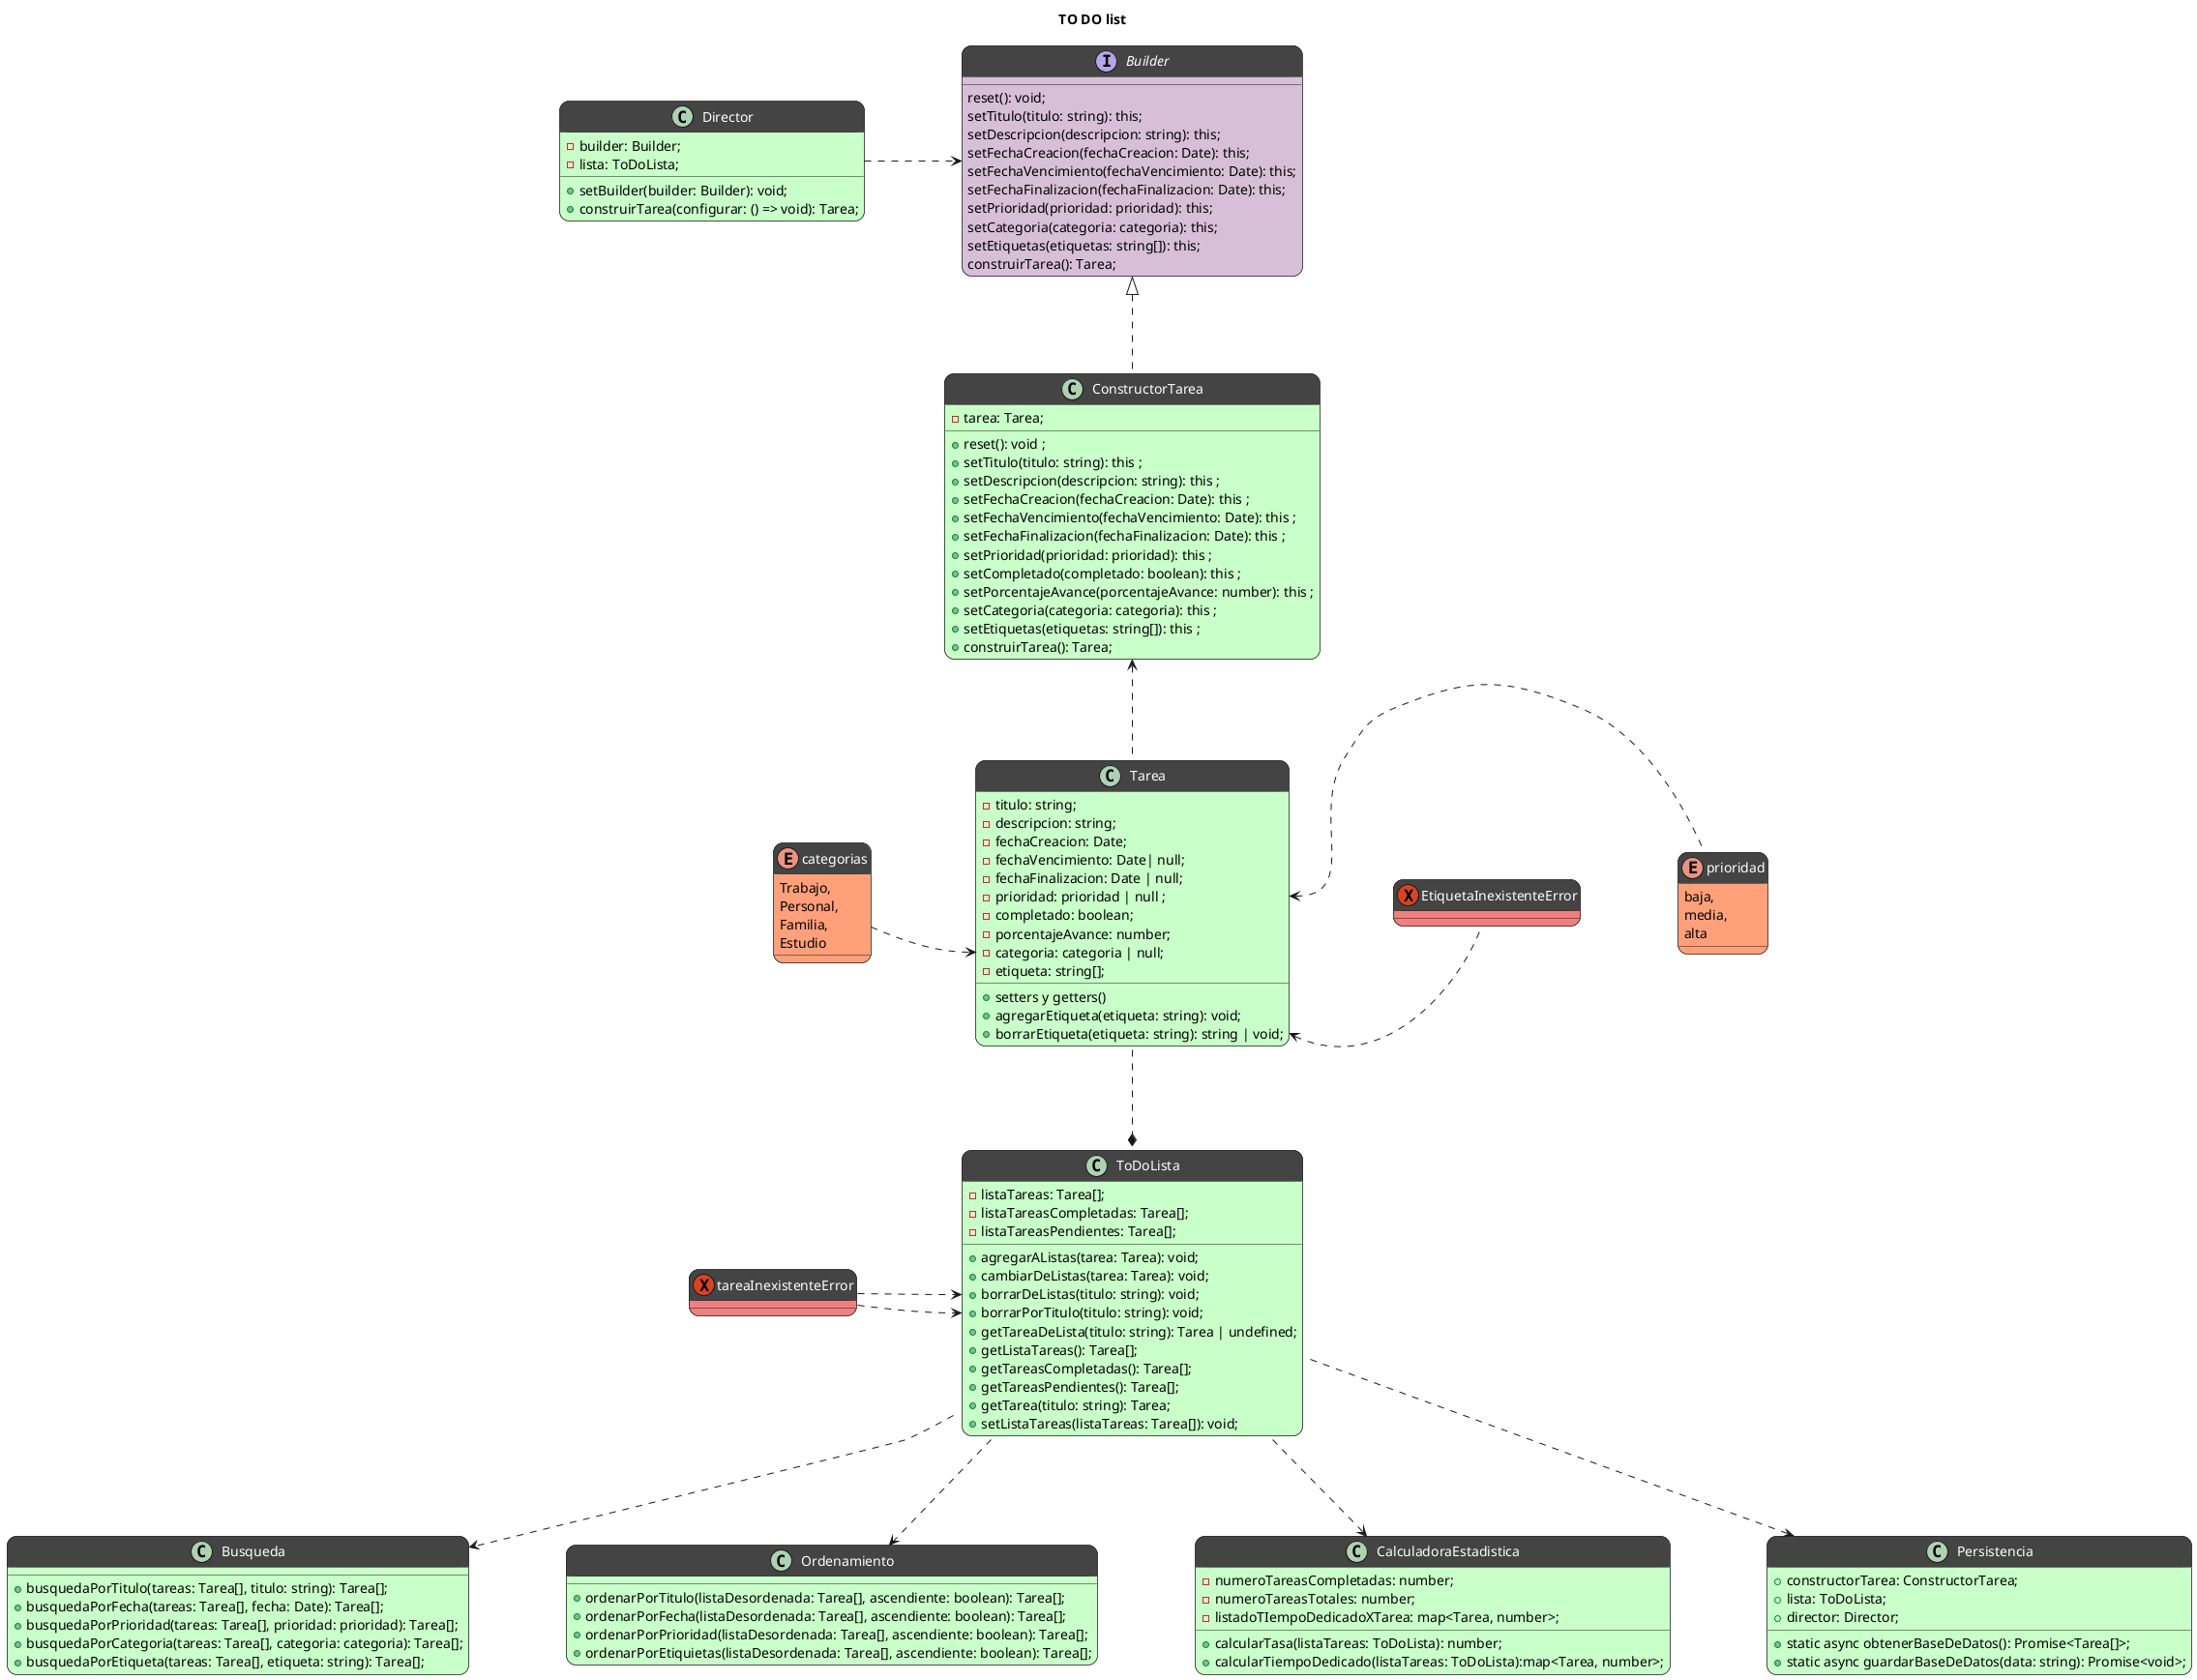 @startuml diagrama clases
title TO DO list

interface Builder #Thistle;header:444 {
    reset(): void;
    setTitulo(titulo: string): this;
    setDescripcion(descripcion: string): this;
    setFechaCreacion(fechaCreacion: Date): this;
    setFechaVencimiento(fechaVencimiento: Date): this;
    setFechaFinalizacion(fechaFinalizacion: Date): this;
    setPrioridad(prioridad: prioridad): this;
    setCategoria(categoria: categoria): this;
    setEtiquetas(etiquetas: string[]): this;
    construirTarea(): Tarea;
}

class Tarea #TECHNOLOGY;header:444{
    - titulo: string;
    - descripcion: string;
    - fechaCreacion: Date;
    - fechaVencimiento: Date| null;
    - fechaFinalizacion: Date | null;
    - prioridad: prioridad | null ;
    - completado: boolean;
    - porcentajeAvance: number;
    - categoria: categoria | null;
    - etiqueta: string[];
    + setters y getters()
    + agregarEtiqueta(etiqueta: string): void;
    + borrarEtiqueta(etiqueta: string): string | void;
}

class ConstructorTarea #TECHNOLOGY;header:444 implements Builder {
    - tarea: Tarea;
    +reset(): void ;
    +setTitulo(titulo: string): this ;
    +setDescripcion(descripcion: string): this ;
    +setFechaCreacion(fechaCreacion: Date): this ;
    +setFechaVencimiento(fechaVencimiento: Date): this ;
    +setFechaFinalizacion(fechaFinalizacion: Date): this ;
    +setPrioridad(prioridad: prioridad): this ;
    +setCompletado(completado: boolean): this ;
    +setPorcentajeAvance(porcentajeAvance: number): this ;
    +setCategoria(categoria: categoria): this ;
    +setEtiquetas(etiquetas: string[]): this ;
    +construirTarea(): Tarea;
}

class Director #TECHNOLOGY;header:444 {
    - builder: Builder;
    - lista: ToDoLista;
    + setBuilder(builder: Builder): void;
    + construirTarea(configurar: () => void): Tarea;
}

enum prioridad #LightSalmon;header:444{
    baja,
    media,
    alta
}

enum categorias #LightSalmon;header:444{
    Trabajo,
    Personal,
    Familia,
    Estudio
}
class ToDoLista #TECHNOLOGY;header:444 {
    - listaTareas: Tarea[];
    - listaTareasCompletadas: Tarea[];
    - listaTareasPendientes: Tarea[];
    + agregarAListas(tarea: Tarea): void;
    + cambiarDeListas(tarea: Tarea): void;
    + borrarDeListas(titulo: string): void;
    + borrarPorTitulo(titulo: string): void;
    + getTareaDeLista(titulo: string): Tarea | undefined;
    + getListaTareas(): Tarea[];
    + getTareasCompletadas(): Tarea[];
    + getTareasPendientes(): Tarea[];
    + getTarea(titulo: string): Tarea;
    + setListaTareas(listaTareas: Tarea[]): void;
}

class Busqueda #TECHNOLOGY;header:444 {
    + busquedaPorTitulo(tareas: Tarea[], titulo: string): Tarea[];
    + busquedaPorFecha(tareas: Tarea[], fecha: Date): Tarea[];
    + busquedaPorPrioridad(tareas: Tarea[], prioridad: prioridad): Tarea[];
    + busquedaPorCategoria(tareas: Tarea[], categoria: categoria): Tarea[];
    + busquedaPorEtiqueta(tareas: Tarea[], etiqueta: string): Tarea[];
}
class Ordenamiento #TECHNOLOGY;header:444 {
    + ordenarPorTitulo(listaDesordenada: Tarea[], ascendiente: boolean): Tarea[];
    + ordenarPorFecha(listaDesordenada: Tarea[], ascendiente: boolean): Tarea[];
    + ordenarPorPrioridad(listaDesordenada: Tarea[], ascendiente: boolean): Tarea[];
    + ordenarPorEtiquietas(listaDesordenada: Tarea[], ascendiente: boolean): Tarea[];
}
class CalculadoraEstadistica #TECHNOLOGY;header:444 {
    - numeroTareasCompletadas: number;
    - numeroTareasTotales: number;
    - listadoTIempoDedicadoXTarea: map<Tarea, number>;
    + calcularTasa(listaTareas: ToDoLista): number;
    + calcularTiempoDedicado(listaTareas: ToDoLista):map<Tarea, number>;
}

class Persistencia #TECHNOLOGY;header:444 {
    + constructorTarea: ConstructorTarea;
    + lista: ToDoLista;
    + director: Director;
    + static async obtenerBaseDeDatos(): Promise<Tarea[]>;
    + static async guardarBaseDeDatos(data: string): Promise<void>;
}
exception tareaInexistenteError #LightCoral;header:444{}

exception EtiquetaInexistenteError #LightCoral;header:444{}
'relaciones
    skinparam ranksep 100
'cambia el largo de las flechas
    skinparam nodesep 100
'cambia la distancia entre los cuadrados
    categorias .r.> Tarea::categoria
    Tarea .u.> ConstructorTarea
    Tarea ..* ToDoLista
    prioridad .l.> Tarea::prioridad
    Tarea::borrarEtiqueta <.r. EtiquetaInexistenteError
    ToDoLista::borrarDeLista <.l. tareaInexistenteError
    ToDoLista::borrarPorTitulo <.l. tareaInexistenteError
    ToDoLista .d.> CalculadoraEstadistica
    ToDoLista .d.> Busqueda
    ToDoLista .d.> Ordenamiento
    ToDoLista .d.> Persistencia
    Director .r.> Builder
'notas
'diseño
        'colores de clases
            /'
            clase: #TECHNOLOGY;header:444
            clase: abstracta #LightCyan;header:444
            interfaz: #Thistle;header:444
            enums: #LightSalmon;header:444
            excepciones: #LightCoral;header:444
            '/
            skinparam roundcorner 20
        'cambia las esquinas de las clases para hacerlas mas redondeadas
            skinparam classFontColor automatic
        'cambia el color de fuente de todas las clases asi se ve en blanco sobre el fondo oscuro
    @enduml